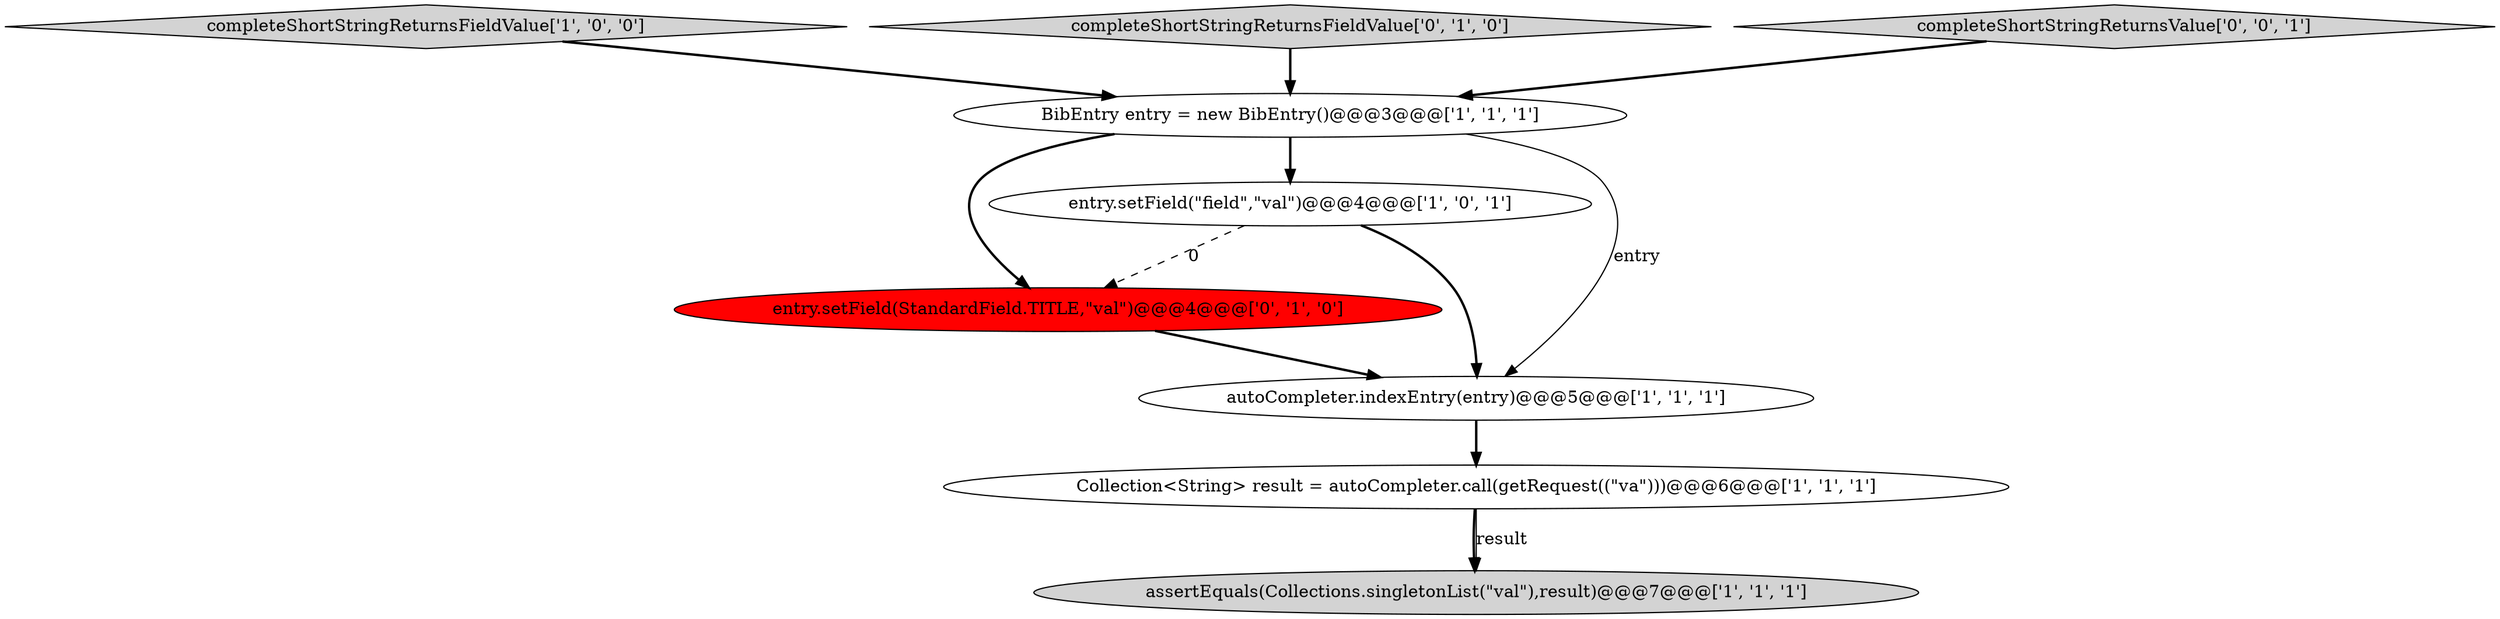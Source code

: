 digraph {
5 [style = filled, label = "completeShortStringReturnsFieldValue['1', '0', '0']", fillcolor = lightgray, shape = diamond image = "AAA0AAABBB1BBB"];
6 [style = filled, label = "entry.setField(StandardField.TITLE,\"val\")@@@4@@@['0', '1', '0']", fillcolor = red, shape = ellipse image = "AAA1AAABBB2BBB"];
4 [style = filled, label = "assertEquals(Collections.singletonList(\"val\"),result)@@@7@@@['1', '1', '1']", fillcolor = lightgray, shape = ellipse image = "AAA0AAABBB1BBB"];
7 [style = filled, label = "completeShortStringReturnsFieldValue['0', '1', '0']", fillcolor = lightgray, shape = diamond image = "AAA0AAABBB2BBB"];
0 [style = filled, label = "BibEntry entry = new BibEntry()@@@3@@@['1', '1', '1']", fillcolor = white, shape = ellipse image = "AAA0AAABBB1BBB"];
8 [style = filled, label = "completeShortStringReturnsValue['0', '0', '1']", fillcolor = lightgray, shape = diamond image = "AAA0AAABBB3BBB"];
3 [style = filled, label = "Collection<String> result = autoCompleter.call(getRequest((\"va\")))@@@6@@@['1', '1', '1']", fillcolor = white, shape = ellipse image = "AAA0AAABBB1BBB"];
2 [style = filled, label = "entry.setField(\"field\",\"val\")@@@4@@@['1', '0', '1']", fillcolor = white, shape = ellipse image = "AAA0AAABBB1BBB"];
1 [style = filled, label = "autoCompleter.indexEntry(entry)@@@5@@@['1', '1', '1']", fillcolor = white, shape = ellipse image = "AAA0AAABBB1BBB"];
1->3 [style = bold, label=""];
8->0 [style = bold, label=""];
6->1 [style = bold, label=""];
7->0 [style = bold, label=""];
5->0 [style = bold, label=""];
0->6 [style = bold, label=""];
3->4 [style = bold, label=""];
2->1 [style = bold, label=""];
3->4 [style = solid, label="result"];
0->1 [style = solid, label="entry"];
0->2 [style = bold, label=""];
2->6 [style = dashed, label="0"];
}
